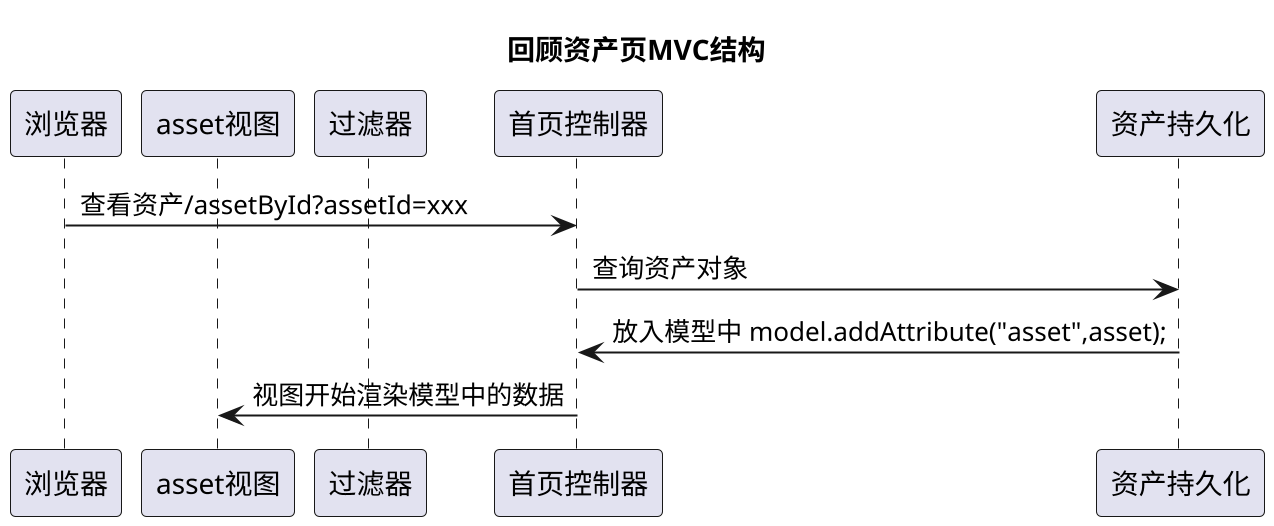 @startuml
scale 2
title 回顾资产页MVC结构
participant 浏览器 order 1
participant asset视图 order 2
participant 过滤器 order 3
participant 首页控制器 order 4
participant 资产持久化 order 5

浏览器 -> 首页控制器: 查看资产/assetById?assetId=xxx
首页控制器 -> 资产持久化: 查询资产对象
资产持久化 -> 首页控制器: 放入模型中 model.addAttribute("asset",asset);
首页控制器 -> asset视图: 视图开始渲染模型中的数据

@enduml